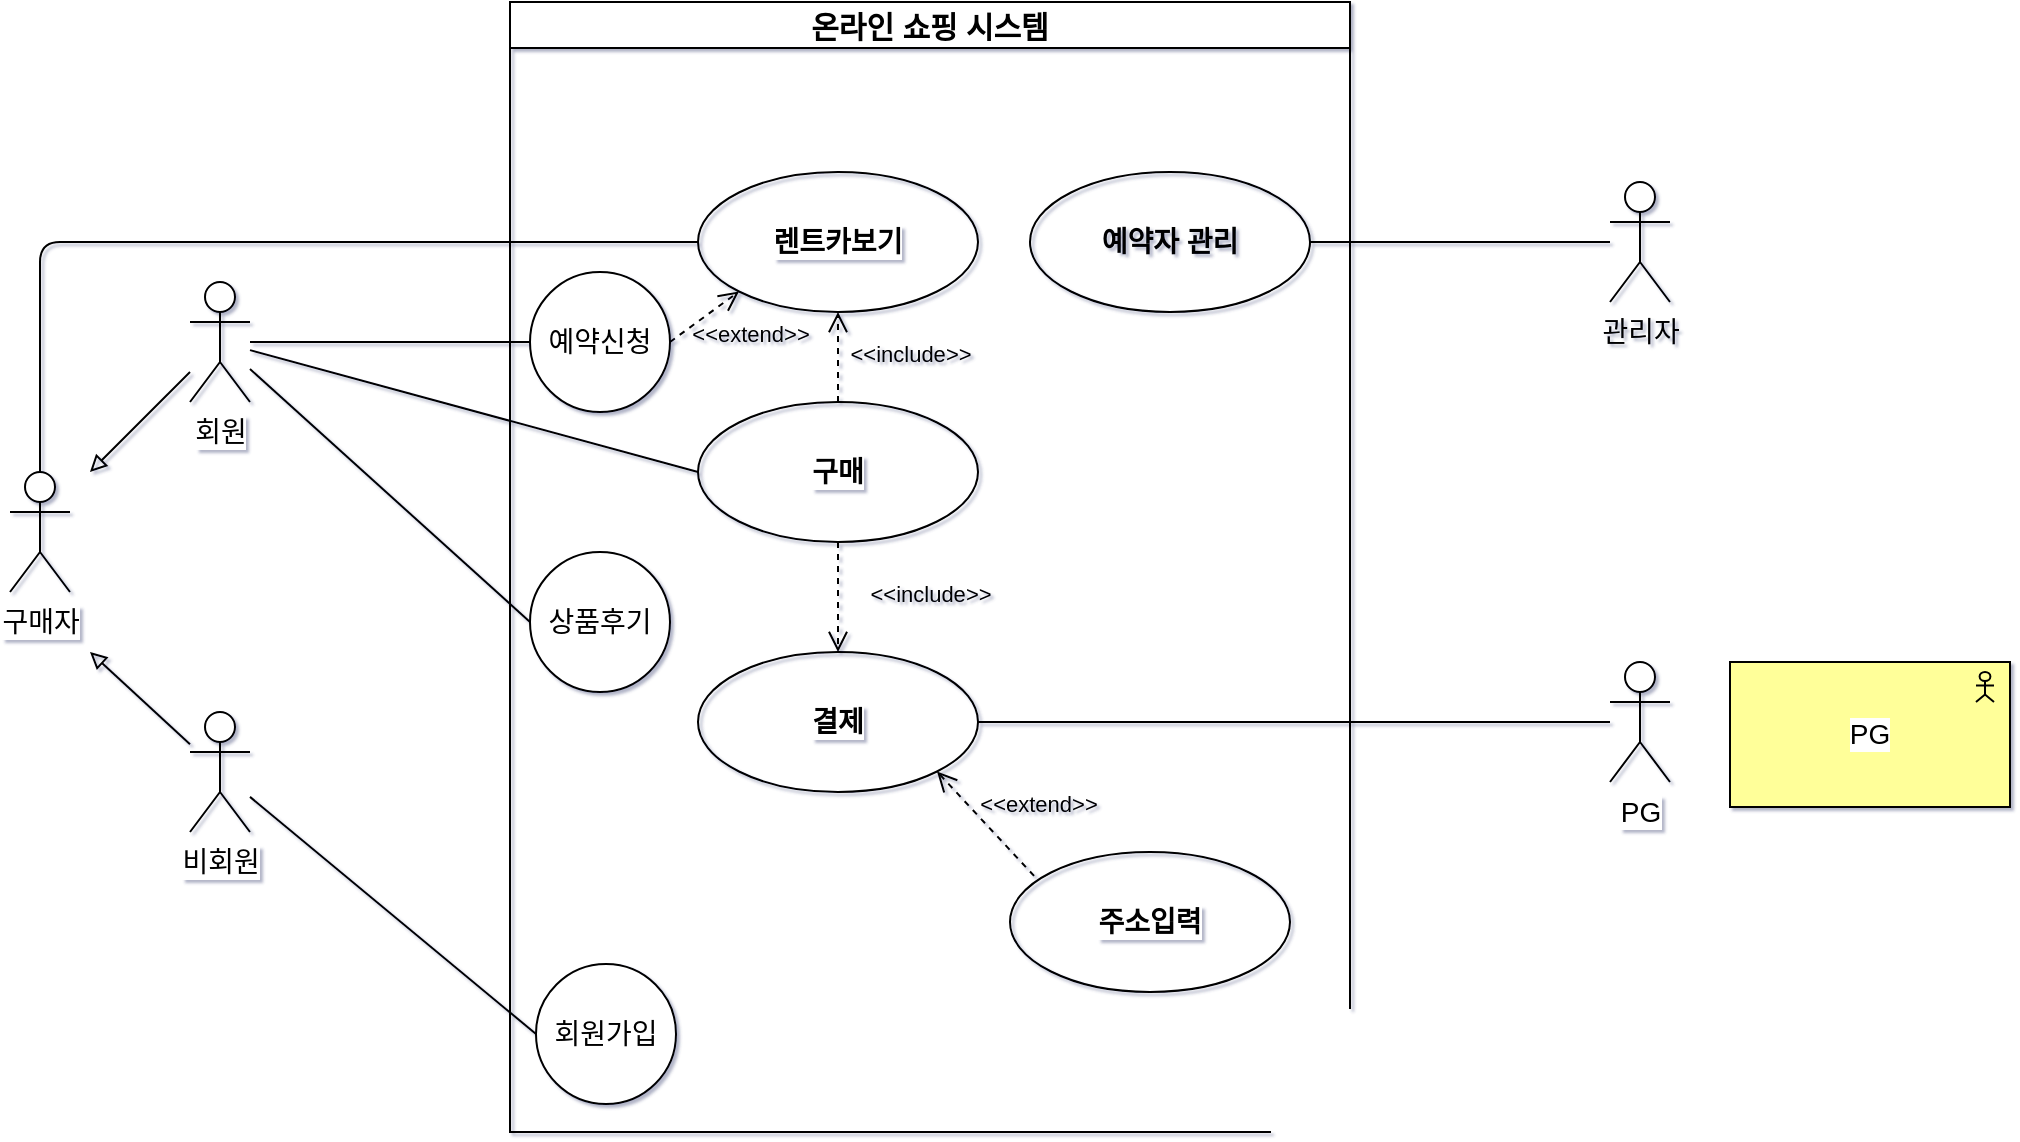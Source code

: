 <mxfile version="24.8.3" pages="2">
  <diagram name="테스트-1" id="crpGcYe5JIqGgmfARWiJ">
    <mxGraphModel dx="1050" dy="522" grid="0" gridSize="10" guides="1" tooltips="1" connect="1" arrows="1" fold="1" page="1" pageScale="1" pageWidth="827" pageHeight="1169" background="none" math="0" shadow="1">
      <root>
        <mxCell id="0" />
        <mxCell id="1" parent="0" />
        <mxCell id="1xgJE5vAkUswXADNoP8a-21" value="&lt;font style=&quot;font-size: 15px;&quot;&gt;온라인 쇼핑 시스템&lt;/font&gt;" style="swimlane;whiteSpace=wrap;html=1;fontFamily=Helvetica;fontSize=11;fontColor=default;labelBackgroundColor=default;" parent="1" vertex="1">
          <mxGeometry x="320" y="55" width="420" height="565" as="geometry">
            <mxRectangle x="320" y="55" width="100" height="30" as="alternateBounds" />
          </mxGeometry>
        </mxCell>
        <mxCell id="UFJAdiyoOyex9o16GmMY-1" value="&lt;b style=&quot;font-size: 14px;&quot;&gt;예약자 관리&lt;/b&gt;" style="ellipse;whiteSpace=wrap;html=1;fillColor=none;fontSize=14;textShadow=0;" parent="1xgJE5vAkUswXADNoP8a-21" vertex="1">
          <mxGeometry x="260" y="85" width="140" height="70" as="geometry" />
        </mxCell>
        <mxCell id="1xgJE5vAkUswXADNoP8a-11" value="&lt;b style=&quot;font-size: 14px;&quot;&gt;주소입력&lt;/b&gt;" style="ellipse;whiteSpace=wrap;html=1;fontFamily=Helvetica;fontSize=14;fontColor=default;labelBackgroundColor=default;fillColor=none;textShadow=0;" parent="1xgJE5vAkUswXADNoP8a-21" vertex="1">
          <mxGeometry x="250" y="425" width="140" height="70" as="geometry" />
        </mxCell>
        <mxCell id="ZmuYB---4v2tmwFRyS2y-2" value="&lt;font style=&quot;font-size: 14px;&quot;&gt;예약신청&lt;/font&gt;" style="ellipse;whiteSpace=wrap;html=1;fontFamily=Helvetica;fontSize=11;fontColor=default;labelBackgroundColor=default;" parent="1xgJE5vAkUswXADNoP8a-21" vertex="1">
          <mxGeometry x="10" y="135" width="70" height="70" as="geometry" />
        </mxCell>
        <mxCell id="1xgJE5vAkUswXADNoP8a-1" value="&lt;b style=&quot;font-size: 14px;&quot;&gt;렌트카보기&lt;/b&gt;" style="ellipse;whiteSpace=wrap;html=1;fontFamily=Helvetica;fontSize=14;fontColor=default;labelBackgroundColor=default;fillColor=none;textShadow=0;" parent="1xgJE5vAkUswXADNoP8a-21" vertex="1">
          <mxGeometry x="94" y="85" width="140" height="70" as="geometry" />
        </mxCell>
        <mxCell id="1xgJE5vAkUswXADNoP8a-9" value="&lt;b style=&quot;font-size: 14px;&quot;&gt;구매&lt;/b&gt;" style="ellipse;whiteSpace=wrap;html=1;fontFamily=Helvetica;fontSize=14;fontColor=default;labelBackgroundColor=default;fillColor=none;textShadow=0;" parent="1xgJE5vAkUswXADNoP8a-21" vertex="1">
          <mxGeometry x="94" y="200" width="140" height="70" as="geometry" />
        </mxCell>
        <mxCell id="1xgJE5vAkUswXADNoP8a-10" value="&lt;b style=&quot;font-size: 14px;&quot;&gt;결제&lt;/b&gt;" style="ellipse;whiteSpace=wrap;html=1;fontFamily=Helvetica;fontSize=14;fontColor=default;labelBackgroundColor=default;fillColor=none;textShadow=0;" parent="1xgJE5vAkUswXADNoP8a-21" vertex="1">
          <mxGeometry x="94" y="325" width="140" height="70" as="geometry" />
        </mxCell>
        <mxCell id="1xgJE5vAkUswXADNoP8a-19" value="&amp;lt;&amp;lt;extend&lt;span style=&quot;background-color: initial;&quot;&gt;&amp;gt;&amp;gt;&lt;/span&gt;" style="endArrow=open;startArrow=none;endFill=0;startFill=0;endSize=8;html=1;verticalAlign=bottom;dashed=1;labelBackgroundColor=none;rounded=0;strokeColor=default;align=center;fontFamily=Helvetica;fontSize=11;fontColor=default;exitX=0.086;exitY=0.171;exitDx=0;exitDy=0;entryX=1;entryY=1;entryDx=0;entryDy=0;exitPerimeter=0;" parent="1xgJE5vAkUswXADNoP8a-21" source="1xgJE5vAkUswXADNoP8a-11" target="1xgJE5vAkUswXADNoP8a-10" edge="1">
          <mxGeometry x="-0.49" y="-20" width="160" relative="1" as="geometry">
            <mxPoint x="318.143" y="285.001" as="sourcePoint" />
            <mxPoint x="290.001" y="414.75" as="targetPoint" />
            <mxPoint as="offset" />
          </mxGeometry>
        </mxCell>
        <mxCell id="1xgJE5vAkUswXADNoP8a-32" value="&amp;lt;&amp;lt;include&lt;span style=&quot;background-color: initial;&quot;&gt;&amp;gt;&amp;gt;&lt;/span&gt;" style="endArrow=open;startArrow=none;endFill=0;startFill=0;endSize=8;html=1;verticalAlign=bottom;dashed=1;labelBackgroundColor=none;rounded=0;strokeColor=default;align=center;fontFamily=Helvetica;fontSize=11;fontColor=default;exitX=0.5;exitY=1;exitDx=0;exitDy=0;entryX=0.5;entryY=0;entryDx=0;entryDy=0;" parent="1xgJE5vAkUswXADNoP8a-21" source="1xgJE5vAkUswXADNoP8a-9" target="1xgJE5vAkUswXADNoP8a-10" edge="1">
          <mxGeometry x="0.273" y="46" width="160" relative="1" as="geometry">
            <mxPoint x="379" y="267" as="sourcePoint" />
            <mxPoint x="240" y="245" as="targetPoint" />
            <mxPoint as="offset" />
          </mxGeometry>
        </mxCell>
        <mxCell id="1xgJE5vAkUswXADNoP8a-33" value="&amp;lt;&amp;lt;include&lt;span style=&quot;background-color: initial;&quot;&gt;&amp;gt;&amp;gt;&lt;/span&gt;" style="endArrow=open;startArrow=none;endFill=0;startFill=0;endSize=8;html=1;verticalAlign=bottom;dashed=1;labelBackgroundColor=none;rounded=0;strokeColor=default;align=center;fontFamily=Helvetica;fontSize=11;fontColor=default;exitX=0.5;exitY=0;exitDx=0;exitDy=0;entryX=0.5;entryY=1;entryDx=0;entryDy=0;" parent="1xgJE5vAkUswXADNoP8a-21" source="1xgJE5vAkUswXADNoP8a-9" target="1xgJE5vAkUswXADNoP8a-1" edge="1">
          <mxGeometry x="-0.333" y="-36" width="160" relative="1" as="geometry">
            <mxPoint x="349" y="200" as="sourcePoint" />
            <mxPoint x="210" y="178" as="targetPoint" />
            <mxPoint as="offset" />
          </mxGeometry>
        </mxCell>
        <mxCell id="ZmuYB---4v2tmwFRyS2y-3" value="&amp;lt;&amp;lt;extend&lt;span style=&quot;background-color: initial;&quot;&gt;&amp;gt;&amp;gt;&lt;/span&gt;" style="endArrow=open;startArrow=none;endFill=0;startFill=0;endSize=8;html=1;verticalAlign=bottom;dashed=1;labelBackgroundColor=none;rounded=0;strokeColor=default;align=center;fontFamily=Helvetica;fontSize=11;fontColor=default;exitX=1;exitY=0.5;exitDx=0;exitDy=0;entryX=0;entryY=1;entryDx=0;entryDy=0;" parent="1xgJE5vAkUswXADNoP8a-21" source="ZmuYB---4v2tmwFRyS2y-2" target="1xgJE5vAkUswXADNoP8a-1" edge="1">
          <mxGeometry x="0.366" y="-28" width="160" relative="1" as="geometry">
            <mxPoint x="178" y="207" as="sourcePoint" />
            <mxPoint x="100" y="155" as="targetPoint" />
            <mxPoint as="offset" />
          </mxGeometry>
        </mxCell>
        <mxCell id="ZmuYB---4v2tmwFRyS2y-5" value="&lt;font style=&quot;font-size: 14px;&quot;&gt;상품후기&lt;/font&gt;" style="ellipse;whiteSpace=wrap;html=1;fontFamily=Helvetica;fontSize=11;fontColor=default;labelBackgroundColor=default;" parent="1xgJE5vAkUswXADNoP8a-21" vertex="1">
          <mxGeometry x="10" y="275" width="70" height="70" as="geometry" />
        </mxCell>
        <mxCell id="2s2kR7-0CjdJhw-0x9uF-1" value="&lt;font style=&quot;font-size: 14px;&quot;&gt;회원가입&lt;/font&gt;" style="ellipse;whiteSpace=wrap;html=1;fontFamily=Helvetica;fontSize=11;fontColor=default;labelBackgroundColor=default;" vertex="1" parent="1xgJE5vAkUswXADNoP8a-21">
          <mxGeometry x="13" y="481" width="70" height="70" as="geometry" />
        </mxCell>
        <mxCell id="UFJAdiyoOyex9o16GmMY-8" style="rounded=0;orthogonalLoop=1;jettySize=auto;html=1;endArrow=none;endFill=0;entryX=1;entryY=0.5;entryDx=0;entryDy=0;" parent="1" source="UFJAdiyoOyex9o16GmMY-4" target="UFJAdiyoOyex9o16GmMY-1" edge="1">
          <mxGeometry relative="1" as="geometry">
            <mxPoint x="560" y="445" as="targetPoint" />
          </mxGeometry>
        </mxCell>
        <mxCell id="UFJAdiyoOyex9o16GmMY-4" value="관리자&lt;div style=&quot;font-size: 14px;&quot;&gt;&lt;br style=&quot;font-size: 14px;&quot;&gt;&lt;/div&gt;" style="shape=umlActor;verticalLabelPosition=bottom;verticalAlign=top;html=1;outlineConnect=0;fontSize=14;textShadow=0;" parent="1" vertex="1">
          <mxGeometry x="870" y="145" width="30" height="60" as="geometry" />
        </mxCell>
        <mxCell id="1xgJE5vAkUswXADNoP8a-27" style="edgeStyle=none;rounded=0;orthogonalLoop=1;jettySize=auto;html=1;entryX=0;entryY=0.5;entryDx=0;entryDy=0;strokeColor=default;align=center;verticalAlign=middle;fontFamily=Helvetica;fontSize=11;fontColor=default;labelBackgroundColor=default;endArrow=none;endFill=0;" parent="1" source="1xgJE5vAkUswXADNoP8a-3" target="1xgJE5vAkUswXADNoP8a-9" edge="1">
          <mxGeometry relative="1" as="geometry" />
        </mxCell>
        <mxCell id="1xgJE5vAkUswXADNoP8a-43" style="edgeStyle=none;rounded=0;orthogonalLoop=1;jettySize=auto;html=1;strokeColor=default;align=center;verticalAlign=middle;fontFamily=Helvetica;fontSize=11;fontColor=default;labelBackgroundColor=default;endArrow=block;endFill=0;" parent="1" source="1xgJE5vAkUswXADNoP8a-23" edge="1">
          <mxGeometry relative="1" as="geometry">
            <mxPoint x="110" y="380" as="targetPoint" />
          </mxGeometry>
        </mxCell>
        <mxCell id="1xgJE5vAkUswXADNoP8a-34" value="구매자" style="shape=umlActor;verticalLabelPosition=bottom;verticalAlign=top;html=1;outlineConnect=0;fontFamily=Helvetica;fontSize=14;fontColor=default;labelBackgroundColor=default;textShadow=0;" parent="1" vertex="1">
          <mxGeometry x="70" y="290" width="30" height="60" as="geometry" />
        </mxCell>
        <mxCell id="1xgJE5vAkUswXADNoP8a-44" style="edgeStyle=none;rounded=0;orthogonalLoop=1;jettySize=auto;html=1;strokeColor=default;align=center;verticalAlign=middle;fontFamily=Helvetica;fontSize=11;fontColor=default;labelBackgroundColor=default;endArrow=block;endFill=0;startArrow=none;startFill=0;" parent="1" source="1xgJE5vAkUswXADNoP8a-3" edge="1">
          <mxGeometry relative="1" as="geometry">
            <mxPoint x="110" y="290" as="targetPoint" />
          </mxGeometry>
        </mxCell>
        <mxCell id="ZmuYB---4v2tmwFRyS2y-4" style="edgeStyle=none;rounded=0;orthogonalLoop=1;jettySize=auto;html=1;entryX=0;entryY=0.5;entryDx=0;entryDy=0;strokeColor=default;align=center;verticalAlign=middle;fontFamily=Helvetica;fontSize=11;fontColor=default;labelBackgroundColor=default;endArrow=none;endFill=0;" parent="1" source="1xgJE5vAkUswXADNoP8a-3" target="ZmuYB---4v2tmwFRyS2y-2" edge="1">
          <mxGeometry relative="1" as="geometry" />
        </mxCell>
        <mxCell id="ZmuYB---4v2tmwFRyS2y-6" style="edgeStyle=none;rounded=0;orthogonalLoop=1;jettySize=auto;html=1;entryX=0;entryY=0.5;entryDx=0;entryDy=0;strokeColor=default;align=center;verticalAlign=middle;fontFamily=Helvetica;fontSize=11;fontColor=default;labelBackgroundColor=default;endArrow=none;endFill=0;" parent="1" source="1xgJE5vAkUswXADNoP8a-3" target="ZmuYB---4v2tmwFRyS2y-5" edge="1">
          <mxGeometry relative="1" as="geometry" />
        </mxCell>
        <mxCell id="1xgJE5vAkUswXADNoP8a-3" value="&lt;font face=&quot;Helvetica&quot; style=&quot;font-size: 14px;&quot;&gt;회원&lt;/font&gt;" style="shape=umlActor;verticalLabelPosition=bottom;verticalAlign=top;html=1;outlineConnect=0;fontFamily=Helvetica;fontSize=14;fontColor=default;labelBackgroundColor=default;textShadow=0;" parent="1" vertex="1">
          <mxGeometry x="160" y="195" width="30" height="60" as="geometry" />
        </mxCell>
        <mxCell id="1xgJE5vAkUswXADNoP8a-15" value="" style="edgeStyle=none;rounded=0;orthogonalLoop=1;jettySize=auto;html=1;strokeColor=default;align=center;verticalAlign=middle;fontFamily=Helvetica;fontSize=11;fontColor=default;labelBackgroundColor=default;endArrow=none;endFill=0;" parent="1" source="1xgJE5vAkUswXADNoP8a-12" target="1xgJE5vAkUswXADNoP8a-10" edge="1">
          <mxGeometry relative="1" as="geometry" />
        </mxCell>
        <mxCell id="1xgJE5vAkUswXADNoP8a-16" value="" style="edgeStyle=none;rounded=0;orthogonalLoop=1;jettySize=auto;html=1;strokeColor=default;align=center;verticalAlign=middle;fontFamily=Helvetica;fontSize=11;fontColor=default;labelBackgroundColor=default;endArrow=none;endFill=0;" parent="1" source="1xgJE5vAkUswXADNoP8a-12" target="1xgJE5vAkUswXADNoP8a-10" edge="1">
          <mxGeometry relative="1" as="geometry" />
        </mxCell>
        <mxCell id="1xgJE5vAkUswXADNoP8a-12" value="PG" style="shape=umlActor;verticalLabelPosition=bottom;verticalAlign=top;html=1;outlineConnect=0;fontFamily=Helvetica;fontSize=14;fontColor=default;labelBackgroundColor=default;textShadow=0;" parent="1" vertex="1">
          <mxGeometry x="870" y="385" width="30" height="60" as="geometry" />
        </mxCell>
        <mxCell id="1xgJE5vAkUswXADNoP8a-30" style="edgeStyle=none;rounded=0;orthogonalLoop=1;jettySize=auto;html=1;entryX=0;entryY=0.5;entryDx=0;entryDy=0;strokeColor=default;align=center;verticalAlign=middle;fontFamily=Helvetica;fontSize=11;fontColor=default;labelBackgroundColor=default;endArrow=none;endFill=0;" parent="1" source="1xgJE5vAkUswXADNoP8a-23" target="2s2kR7-0CjdJhw-0x9uF-1" edge="1">
          <mxGeometry relative="1" as="geometry">
            <mxPoint x="344" y="575" as="targetPoint" />
          </mxGeometry>
        </mxCell>
        <mxCell id="1xgJE5vAkUswXADNoP8a-23" value="비회원" style="shape=umlActor;verticalLabelPosition=bottom;verticalAlign=top;html=1;outlineConnect=0;fontFamily=Helvetica;fontSize=14;fontColor=default;labelBackgroundColor=default;textShadow=0;" parent="1" vertex="1">
          <mxGeometry x="160" y="410" width="30" height="60" as="geometry" />
        </mxCell>
        <mxCell id="ZmuYB---4v2tmwFRyS2y-1" style="edgeStyle=none;rounded=1;orthogonalLoop=1;jettySize=auto;html=1;entryX=0;entryY=0.5;entryDx=0;entryDy=0;strokeColor=default;align=center;verticalAlign=middle;fontFamily=Helvetica;fontSize=11;fontColor=default;labelBackgroundColor=default;endArrow=none;endFill=0;curved=0;" parent="1" source="1xgJE5vAkUswXADNoP8a-34" target="1xgJE5vAkUswXADNoP8a-1" edge="1">
          <mxGeometry relative="1" as="geometry">
            <Array as="points">
              <mxPoint x="85" y="175" />
            </Array>
          </mxGeometry>
        </mxCell>
        <mxCell id="1xgJE5vAkUswXADNoP8a-45" value="PG" style="html=1;outlineConnect=0;whiteSpace=wrap;fillColor=#ffff99;shape=mxgraph.archimate.application;appType=actor;fontFamily=Helvetica;fontSize=14;fontColor=default;labelBackgroundColor=default;" parent="1" vertex="1">
          <mxGeometry x="930" y="385" width="140" height="72.5" as="geometry" />
        </mxCell>
      </root>
    </mxGraphModel>
  </diagram>
  <diagram id="n9FGADXHsb4txi5t6AIW" name="유스케이스-1">
    <mxGraphModel dx="1235" dy="614" grid="1" gridSize="10" guides="1" tooltips="1" connect="1" arrows="1" fold="1" page="1" pageScale="1" pageWidth="827" pageHeight="1169" math="0" shadow="0">
      <root>
        <mxCell id="0" />
        <mxCell id="1" parent="0" />
      </root>
    </mxGraphModel>
  </diagram>
</mxfile>
